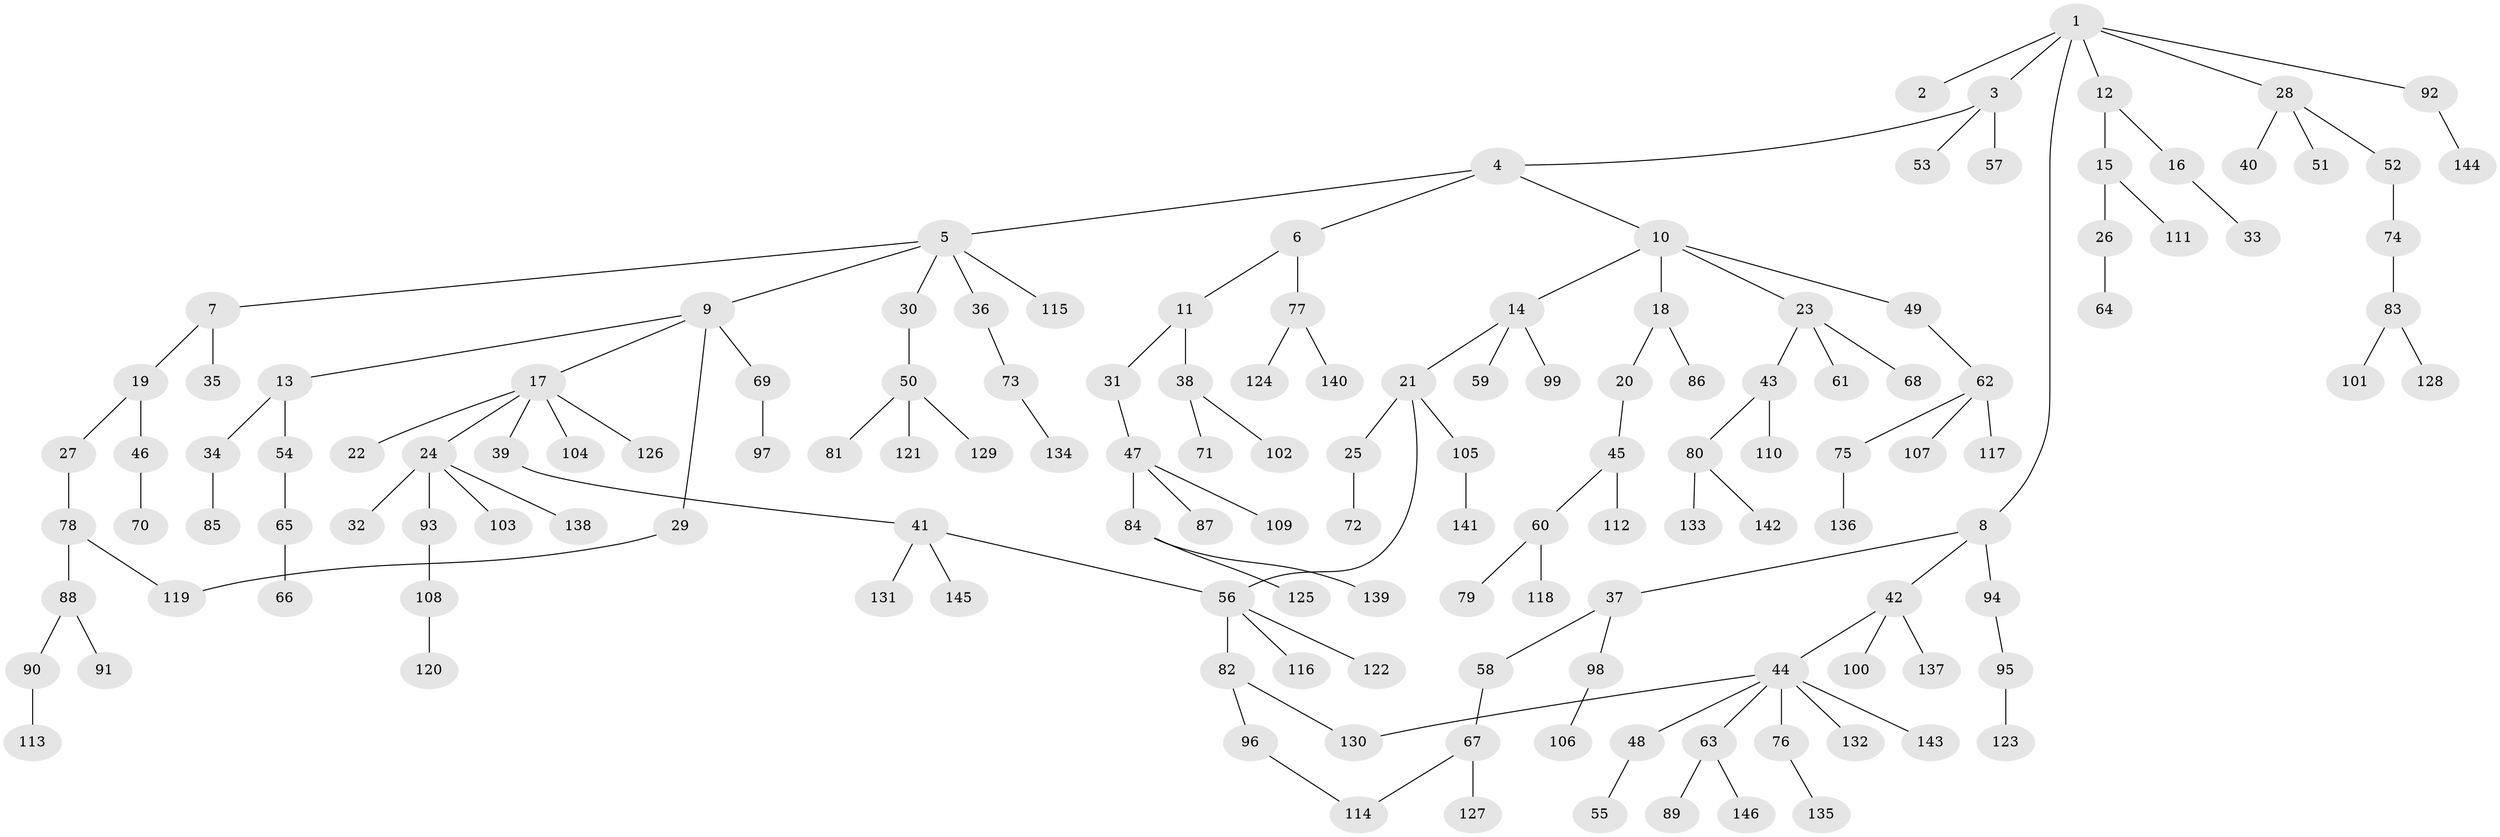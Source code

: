 // Generated by graph-tools (version 1.1) at 2025/49/03/09/25 03:49:18]
// undirected, 146 vertices, 149 edges
graph export_dot {
graph [start="1"]
  node [color=gray90,style=filled];
  1;
  2;
  3;
  4;
  5;
  6;
  7;
  8;
  9;
  10;
  11;
  12;
  13;
  14;
  15;
  16;
  17;
  18;
  19;
  20;
  21;
  22;
  23;
  24;
  25;
  26;
  27;
  28;
  29;
  30;
  31;
  32;
  33;
  34;
  35;
  36;
  37;
  38;
  39;
  40;
  41;
  42;
  43;
  44;
  45;
  46;
  47;
  48;
  49;
  50;
  51;
  52;
  53;
  54;
  55;
  56;
  57;
  58;
  59;
  60;
  61;
  62;
  63;
  64;
  65;
  66;
  67;
  68;
  69;
  70;
  71;
  72;
  73;
  74;
  75;
  76;
  77;
  78;
  79;
  80;
  81;
  82;
  83;
  84;
  85;
  86;
  87;
  88;
  89;
  90;
  91;
  92;
  93;
  94;
  95;
  96;
  97;
  98;
  99;
  100;
  101;
  102;
  103;
  104;
  105;
  106;
  107;
  108;
  109;
  110;
  111;
  112;
  113;
  114;
  115;
  116;
  117;
  118;
  119;
  120;
  121;
  122;
  123;
  124;
  125;
  126;
  127;
  128;
  129;
  130;
  131;
  132;
  133;
  134;
  135;
  136;
  137;
  138;
  139;
  140;
  141;
  142;
  143;
  144;
  145;
  146;
  1 -- 2;
  1 -- 3;
  1 -- 8;
  1 -- 12;
  1 -- 28;
  1 -- 92;
  3 -- 4;
  3 -- 53;
  3 -- 57;
  4 -- 5;
  4 -- 6;
  4 -- 10;
  5 -- 7;
  5 -- 9;
  5 -- 30;
  5 -- 36;
  5 -- 115;
  6 -- 11;
  6 -- 77;
  7 -- 19;
  7 -- 35;
  8 -- 37;
  8 -- 42;
  8 -- 94;
  9 -- 13;
  9 -- 17;
  9 -- 29;
  9 -- 69;
  10 -- 14;
  10 -- 18;
  10 -- 23;
  10 -- 49;
  11 -- 31;
  11 -- 38;
  12 -- 15;
  12 -- 16;
  13 -- 34;
  13 -- 54;
  14 -- 21;
  14 -- 59;
  14 -- 99;
  15 -- 26;
  15 -- 111;
  16 -- 33;
  17 -- 22;
  17 -- 24;
  17 -- 39;
  17 -- 104;
  17 -- 126;
  18 -- 20;
  18 -- 86;
  19 -- 27;
  19 -- 46;
  20 -- 45;
  21 -- 25;
  21 -- 56;
  21 -- 105;
  23 -- 43;
  23 -- 61;
  23 -- 68;
  24 -- 32;
  24 -- 93;
  24 -- 103;
  24 -- 138;
  25 -- 72;
  26 -- 64;
  27 -- 78;
  28 -- 40;
  28 -- 51;
  28 -- 52;
  29 -- 119;
  30 -- 50;
  31 -- 47;
  34 -- 85;
  36 -- 73;
  37 -- 58;
  37 -- 98;
  38 -- 71;
  38 -- 102;
  39 -- 41;
  41 -- 131;
  41 -- 145;
  41 -- 56;
  42 -- 44;
  42 -- 100;
  42 -- 137;
  43 -- 80;
  43 -- 110;
  44 -- 48;
  44 -- 63;
  44 -- 76;
  44 -- 130;
  44 -- 132;
  44 -- 143;
  45 -- 60;
  45 -- 112;
  46 -- 70;
  47 -- 84;
  47 -- 87;
  47 -- 109;
  48 -- 55;
  49 -- 62;
  50 -- 81;
  50 -- 121;
  50 -- 129;
  52 -- 74;
  54 -- 65;
  56 -- 82;
  56 -- 116;
  56 -- 122;
  58 -- 67;
  60 -- 79;
  60 -- 118;
  62 -- 75;
  62 -- 107;
  62 -- 117;
  63 -- 89;
  63 -- 146;
  65 -- 66;
  67 -- 114;
  67 -- 127;
  69 -- 97;
  73 -- 134;
  74 -- 83;
  75 -- 136;
  76 -- 135;
  77 -- 124;
  77 -- 140;
  78 -- 88;
  78 -- 119;
  80 -- 133;
  80 -- 142;
  82 -- 96;
  82 -- 130;
  83 -- 101;
  83 -- 128;
  84 -- 125;
  84 -- 139;
  88 -- 90;
  88 -- 91;
  90 -- 113;
  92 -- 144;
  93 -- 108;
  94 -- 95;
  95 -- 123;
  96 -- 114;
  98 -- 106;
  105 -- 141;
  108 -- 120;
}
